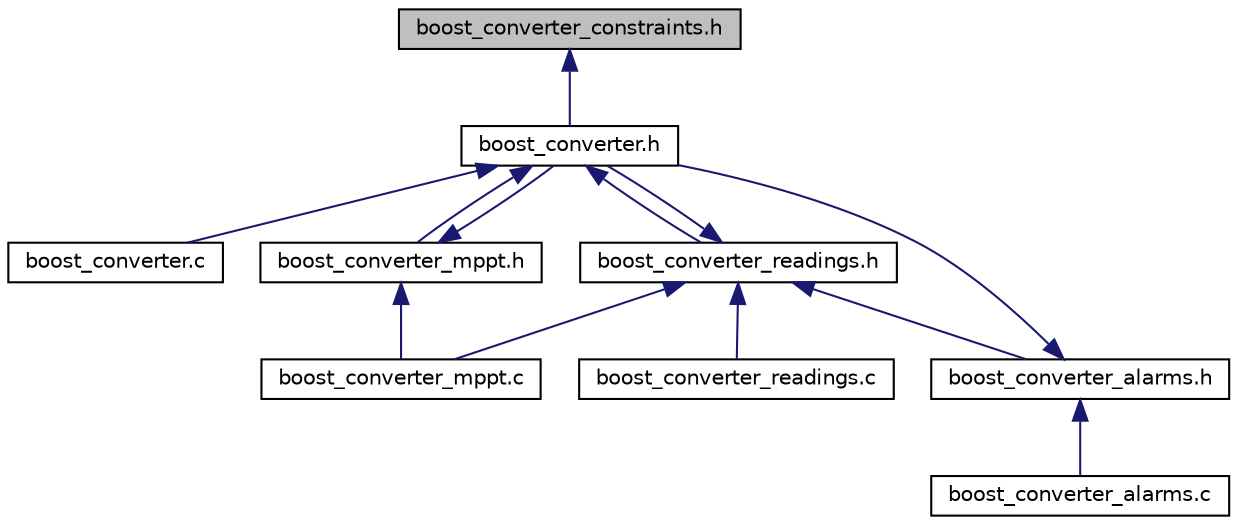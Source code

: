digraph "boost_converter_constraints.h"
{
 // LATEX_PDF_SIZE
  edge [fontname="Helvetica",fontsize="10",labelfontname="Helvetica",labelfontsize="10"];
  node [fontname="Helvetica",fontsize="10",shape=record];
  Node1 [label="boost_converter_constraints.h",height=0.2,width=0.4,color="black", fillcolor="grey75", style="filled", fontcolor="black",tooltip=" "];
  Node1 -> Node2 [dir="back",color="midnightblue",fontsize="10",style="solid"];
  Node2 [label="boost_converter.h",height=0.2,width=0.4,color="black", fillcolor="white", style="filled",URL="$boost__converter_8h.html",tooltip="Functions and control loops for the boost converter."];
  Node2 -> Node3 [dir="back",color="midnightblue",fontsize="10",style="solid"];
  Node3 [label="boost_converter.c",height=0.2,width=0.4,color="black", fillcolor="white", style="filled",URL="$boost__converter_8c.html",tooltip="Functions and control loops for the boost converter."];
  Node2 -> Node4 [dir="back",color="midnightblue",fontsize="10",style="solid"];
  Node4 [label="boost_converter_mppt.h",height=0.2,width=0.4,color="black", fillcolor="white", style="filled",URL="$boost__converter__mppt_8h.html",tooltip=" "];
  Node4 -> Node2 [dir="back",color="midnightblue",fontsize="10",style="solid"];
  Node4 -> Node5 [dir="back",color="midnightblue",fontsize="10",style="solid"];
  Node5 [label="boost_converter_mppt.c",height=0.2,width=0.4,color="black", fillcolor="white", style="filled",URL="$boost__converter__mppt_8c.html",tooltip=" "];
  Node2 -> Node6 [dir="back",color="midnightblue",fontsize="10",style="solid"];
  Node6 [label="boost_converter_readings.h",height=0.2,width=0.4,color="black", fillcolor="white", style="filled",URL="$boost__converter__readings_8h.html",tooltip="ADC readings and filtering for the Evert Boost Converter."];
  Node6 -> Node2 [dir="back",color="midnightblue",fontsize="10",style="solid"];
  Node6 -> Node7 [dir="back",color="midnightblue",fontsize="10",style="solid"];
  Node7 [label="boost_converter_alarms.h",height=0.2,width=0.4,color="black", fillcolor="white", style="filled",URL="$boost__converter__alarms_8h.html",tooltip=" "];
  Node7 -> Node2 [dir="back",color="midnightblue",fontsize="10",style="solid"];
  Node7 -> Node8 [dir="back",color="midnightblue",fontsize="10",style="solid"];
  Node8 [label="boost_converter_alarms.c",height=0.2,width=0.4,color="black", fillcolor="white", style="filled",URL="$boost__converter__alarms_8c.html",tooltip=" "];
  Node6 -> Node5 [dir="back",color="midnightblue",fontsize="10",style="solid"];
  Node6 -> Node9 [dir="back",color="midnightblue",fontsize="10",style="solid"];
  Node9 [label="boost_converter_readings.c",height=0.2,width=0.4,color="black", fillcolor="white", style="filled",URL="$boost__converter__readings_8c.html",tooltip=" "];
}
